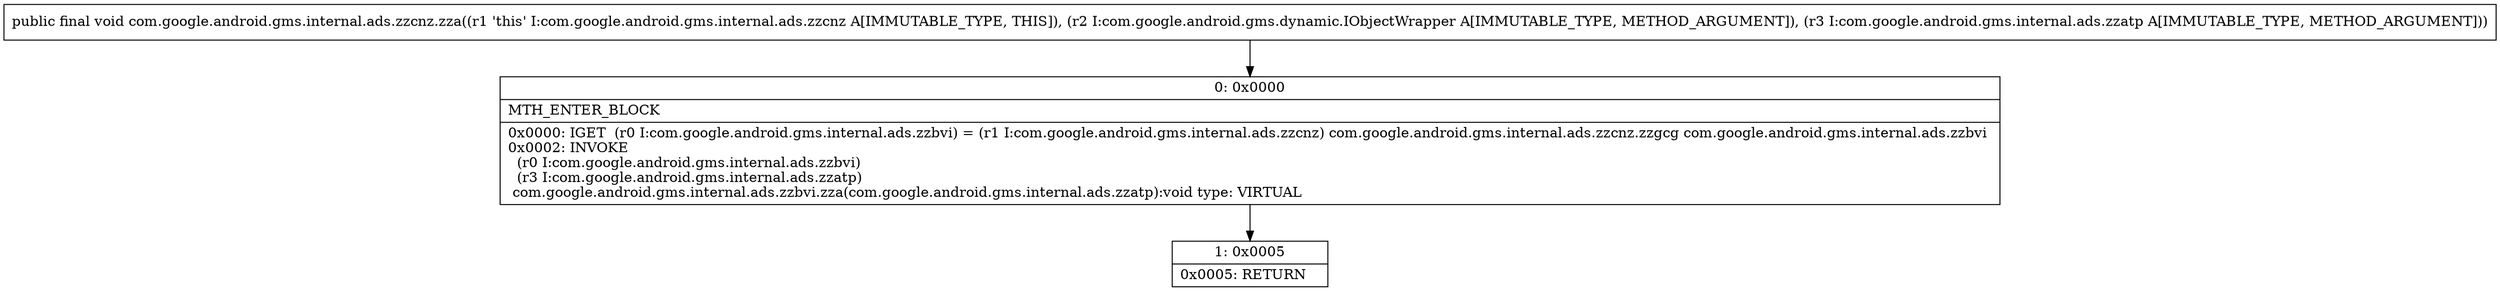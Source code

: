 digraph "CFG forcom.google.android.gms.internal.ads.zzcnz.zza(Lcom\/google\/android\/gms\/dynamic\/IObjectWrapper;Lcom\/google\/android\/gms\/internal\/ads\/zzatp;)V" {
Node_0 [shape=record,label="{0\:\ 0x0000|MTH_ENTER_BLOCK\l|0x0000: IGET  (r0 I:com.google.android.gms.internal.ads.zzbvi) = (r1 I:com.google.android.gms.internal.ads.zzcnz) com.google.android.gms.internal.ads.zzcnz.zzgcg com.google.android.gms.internal.ads.zzbvi \l0x0002: INVOKE  \l  (r0 I:com.google.android.gms.internal.ads.zzbvi)\l  (r3 I:com.google.android.gms.internal.ads.zzatp)\l com.google.android.gms.internal.ads.zzbvi.zza(com.google.android.gms.internal.ads.zzatp):void type: VIRTUAL \l}"];
Node_1 [shape=record,label="{1\:\ 0x0005|0x0005: RETURN   \l}"];
MethodNode[shape=record,label="{public final void com.google.android.gms.internal.ads.zzcnz.zza((r1 'this' I:com.google.android.gms.internal.ads.zzcnz A[IMMUTABLE_TYPE, THIS]), (r2 I:com.google.android.gms.dynamic.IObjectWrapper A[IMMUTABLE_TYPE, METHOD_ARGUMENT]), (r3 I:com.google.android.gms.internal.ads.zzatp A[IMMUTABLE_TYPE, METHOD_ARGUMENT])) }"];
MethodNode -> Node_0;
Node_0 -> Node_1;
}

